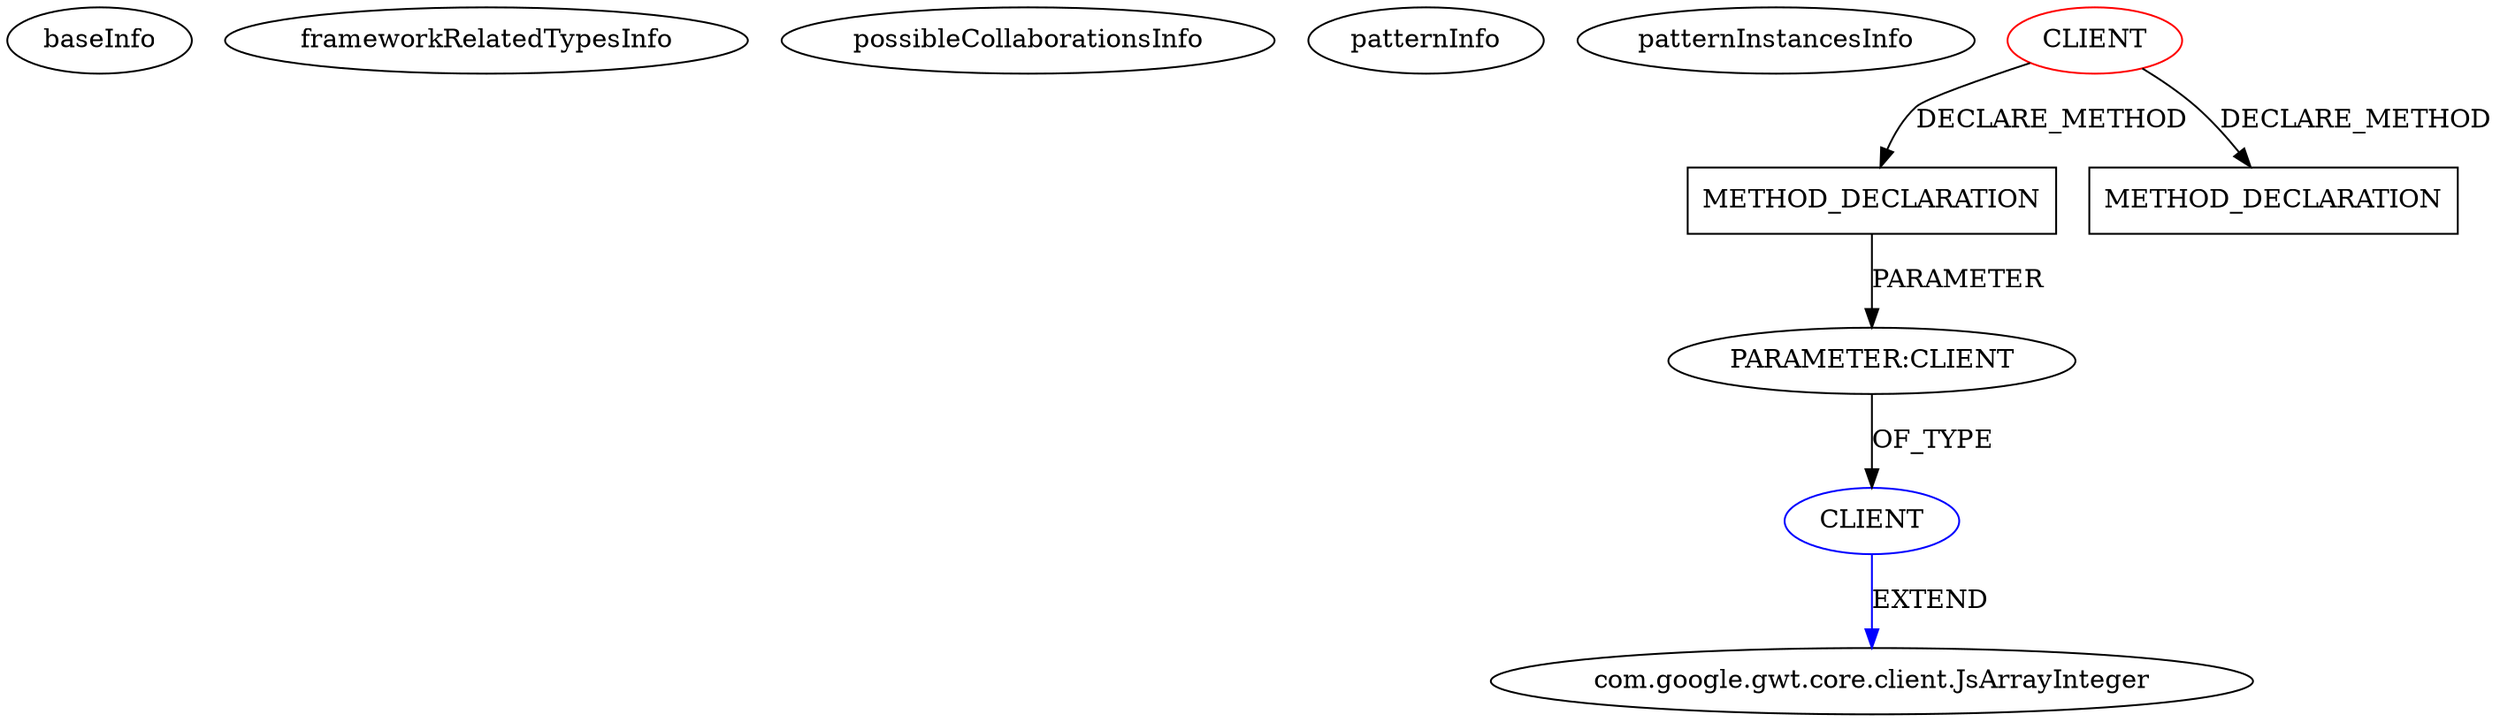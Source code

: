 digraph {
baseInfo[graphId=1063,category="pattern",isAnonymous=false,possibleRelation=false]
frameworkRelatedTypesInfo[]
possibleCollaborationsInfo[]
patternInfo[frequency=4.0,patternRootClient=0]
patternInstancesInfo[0="brychcy-gwt-jquery~/brychcy-gwt-jquery/gwt-jquery-master/src/com/xedge/jquery/mobile/client/JQueryMobile.java~JQueryMobile~940",1="brychcy-gwt-jquery~/brychcy-gwt-jquery/gwt-jquery-master/src/com/xedge/jquery/ui/client/JQueryUI.java~JQueryUI~952",2="brychcy-gwt-jquery~/brychcy-gwt-jquery/gwt-jquery-master/src/com/xedge/jquery/ui/client/model/DraggableOptions.java~DraggableOptions~987",3="brychcy-gwt-jquery~/brychcy-gwt-jquery/gwt-jquery-master/src/com/xedge/jquery/ui/client/model/TabsOptions.java~TabsOptions~986"]
274[label="com.google.gwt.core.client.JsArrayInteger",vertexType="FRAMEWORK_CLASS_TYPE",isFrameworkType=false]
273[label="CLIENT",vertexType="REFERENCE_CLIENT_CLASS_DECLARATION",isFrameworkType=false,color=blue]
272[label="PARAMETER:CLIENT",vertexType="PARAMETER_DECLARATION",isFrameworkType=false]
271[label="METHOD_DECLARATION",vertexType="CLIENT_METHOD_DECLARATION",isFrameworkType=false,shape=box]
0[label="CLIENT",vertexType="ROOT_CLIENT_CLASS_DECLARATION",isFrameworkType=false,color=red]
348[label="METHOD_DECLARATION",vertexType="CLIENT_METHOD_DECLARATION",isFrameworkType=false,shape=box]
273->274[label="EXTEND",color=blue]
272->273[label="OF_TYPE"]
0->348[label="DECLARE_METHOD"]
271->272[label="PARAMETER"]
0->271[label="DECLARE_METHOD"]
}
